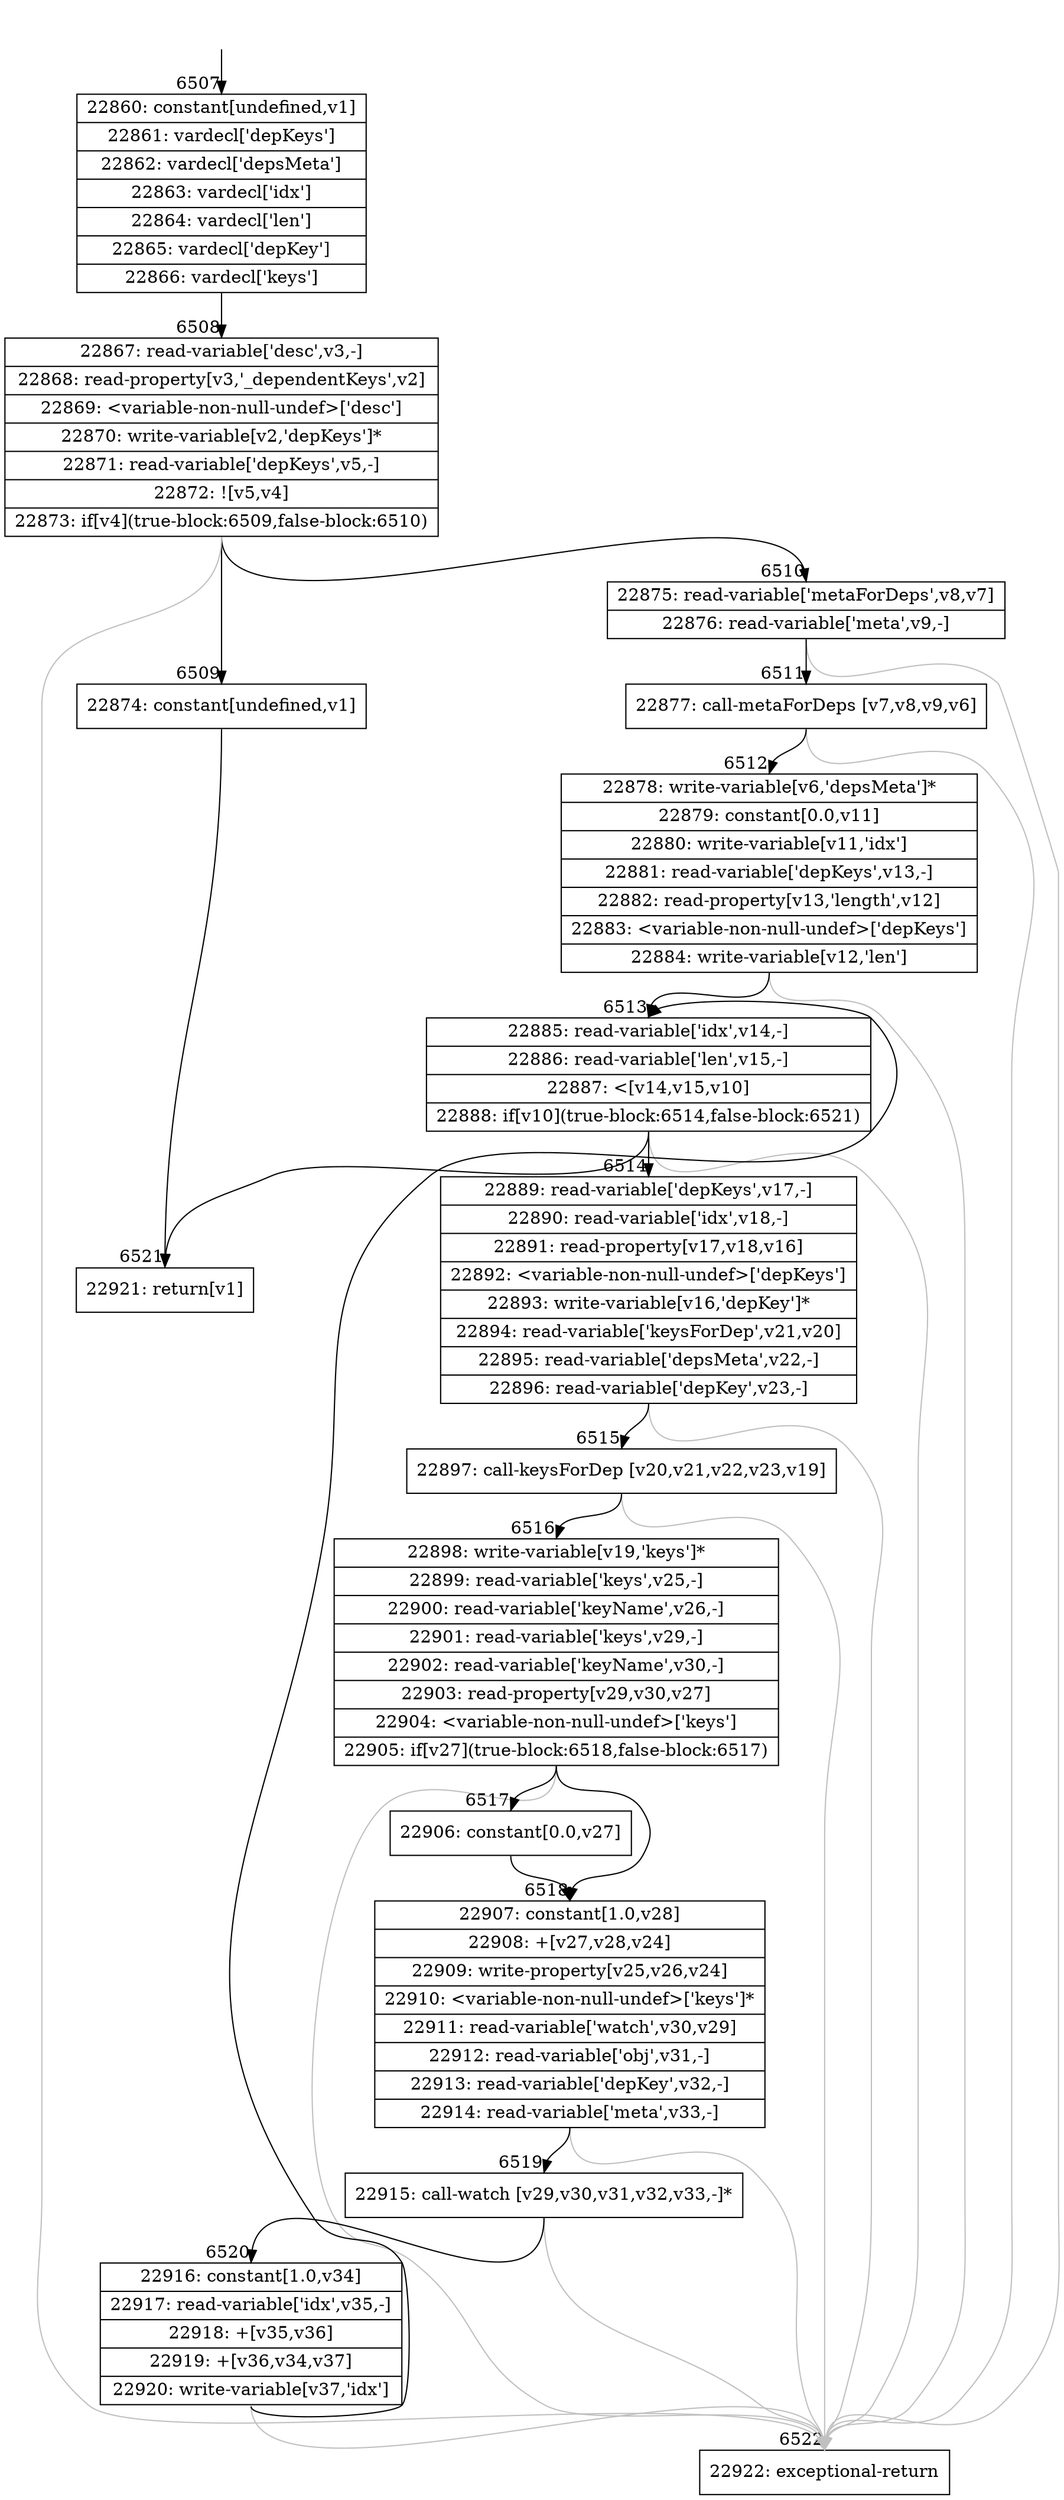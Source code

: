 digraph {
rankdir="TD"
BB_entry532[shape=none,label=""];
BB_entry532 -> BB6507 [tailport=s, headport=n, headlabel="    6507"]
BB6507 [shape=record label="{22860: constant[undefined,v1]|22861: vardecl['depKeys']|22862: vardecl['depsMeta']|22863: vardecl['idx']|22864: vardecl['len']|22865: vardecl['depKey']|22866: vardecl['keys']}" ] 
BB6507 -> BB6508 [tailport=s, headport=n, headlabel="      6508"]
BB6508 [shape=record label="{22867: read-variable['desc',v3,-]|22868: read-property[v3,'_dependentKeys',v2]|22869: \<variable-non-null-undef\>['desc']|22870: write-variable[v2,'depKeys']*|22871: read-variable['depKeys',v5,-]|22872: ![v5,v4]|22873: if[v4](true-block:6509,false-block:6510)}" ] 
BB6508 -> BB6509 [tailport=s, headport=n, headlabel="      6509"]
BB6508 -> BB6510 [tailport=s, headport=n, headlabel="      6510"]
BB6508 -> BB6522 [tailport=s, headport=n, color=gray, headlabel="      6522"]
BB6509 [shape=record label="{22874: constant[undefined,v1]}" ] 
BB6509 -> BB6521 [tailport=s, headport=n, headlabel="      6521"]
BB6510 [shape=record label="{22875: read-variable['metaForDeps',v8,v7]|22876: read-variable['meta',v9,-]}" ] 
BB6510 -> BB6511 [tailport=s, headport=n, headlabel="      6511"]
BB6510 -> BB6522 [tailport=s, headport=n, color=gray]
BB6511 [shape=record label="{22877: call-metaForDeps [v7,v8,v9,v6]}" ] 
BB6511 -> BB6512 [tailport=s, headport=n, headlabel="      6512"]
BB6511 -> BB6522 [tailport=s, headport=n, color=gray]
BB6512 [shape=record label="{22878: write-variable[v6,'depsMeta']*|22879: constant[0.0,v11]|22880: write-variable[v11,'idx']|22881: read-variable['depKeys',v13,-]|22882: read-property[v13,'length',v12]|22883: \<variable-non-null-undef\>['depKeys']|22884: write-variable[v12,'len']}" ] 
BB6512 -> BB6513 [tailport=s, headport=n, headlabel="      6513"]
BB6512 -> BB6522 [tailport=s, headport=n, color=gray]
BB6513 [shape=record label="{22885: read-variable['idx',v14,-]|22886: read-variable['len',v15,-]|22887: \<[v14,v15,v10]|22888: if[v10](true-block:6514,false-block:6521)}" ] 
BB6513 -> BB6514 [tailport=s, headport=n, headlabel="      6514"]
BB6513 -> BB6521 [tailport=s, headport=n]
BB6513 -> BB6522 [tailport=s, headport=n, color=gray]
BB6514 [shape=record label="{22889: read-variable['depKeys',v17,-]|22890: read-variable['idx',v18,-]|22891: read-property[v17,v18,v16]|22892: \<variable-non-null-undef\>['depKeys']|22893: write-variable[v16,'depKey']*|22894: read-variable['keysForDep',v21,v20]|22895: read-variable['depsMeta',v22,-]|22896: read-variable['depKey',v23,-]}" ] 
BB6514 -> BB6515 [tailport=s, headport=n, headlabel="      6515"]
BB6514 -> BB6522 [tailport=s, headport=n, color=gray]
BB6515 [shape=record label="{22897: call-keysForDep [v20,v21,v22,v23,v19]}" ] 
BB6515 -> BB6516 [tailport=s, headport=n, headlabel="      6516"]
BB6515 -> BB6522 [tailport=s, headport=n, color=gray]
BB6516 [shape=record label="{22898: write-variable[v19,'keys']*|22899: read-variable['keys',v25,-]|22900: read-variable['keyName',v26,-]|22901: read-variable['keys',v29,-]|22902: read-variable['keyName',v30,-]|22903: read-property[v29,v30,v27]|22904: \<variable-non-null-undef\>['keys']|22905: if[v27](true-block:6518,false-block:6517)}" ] 
BB6516 -> BB6518 [tailport=s, headport=n, headlabel="      6518"]
BB6516 -> BB6517 [tailport=s, headport=n, headlabel="      6517"]
BB6516 -> BB6522 [tailport=s, headport=n, color=gray]
BB6517 [shape=record label="{22906: constant[0.0,v27]}" ] 
BB6517 -> BB6518 [tailport=s, headport=n]
BB6518 [shape=record label="{22907: constant[1.0,v28]|22908: +[v27,v28,v24]|22909: write-property[v25,v26,v24]|22910: \<variable-non-null-undef\>['keys']*|22911: read-variable['watch',v30,v29]|22912: read-variable['obj',v31,-]|22913: read-variable['depKey',v32,-]|22914: read-variable['meta',v33,-]}" ] 
BB6518 -> BB6519 [tailport=s, headport=n, headlabel="      6519"]
BB6518 -> BB6522 [tailport=s, headport=n, color=gray]
BB6519 [shape=record label="{22915: call-watch [v29,v30,v31,v32,v33,-]*}" ] 
BB6519 -> BB6520 [tailport=s, headport=n, headlabel="      6520"]
BB6519 -> BB6522 [tailport=s, headport=n, color=gray]
BB6520 [shape=record label="{22916: constant[1.0,v34]|22917: read-variable['idx',v35,-]|22918: +[v35,v36]|22919: +[v36,v34,v37]|22920: write-variable[v37,'idx']}" ] 
BB6520 -> BB6513 [tailport=s, headport=n]
BB6520 -> BB6522 [tailport=s, headport=n, color=gray]
BB6521 [shape=record label="{22921: return[v1]}" ] 
BB6522 [shape=record label="{22922: exceptional-return}" ] 
//#$~ 12182
}
